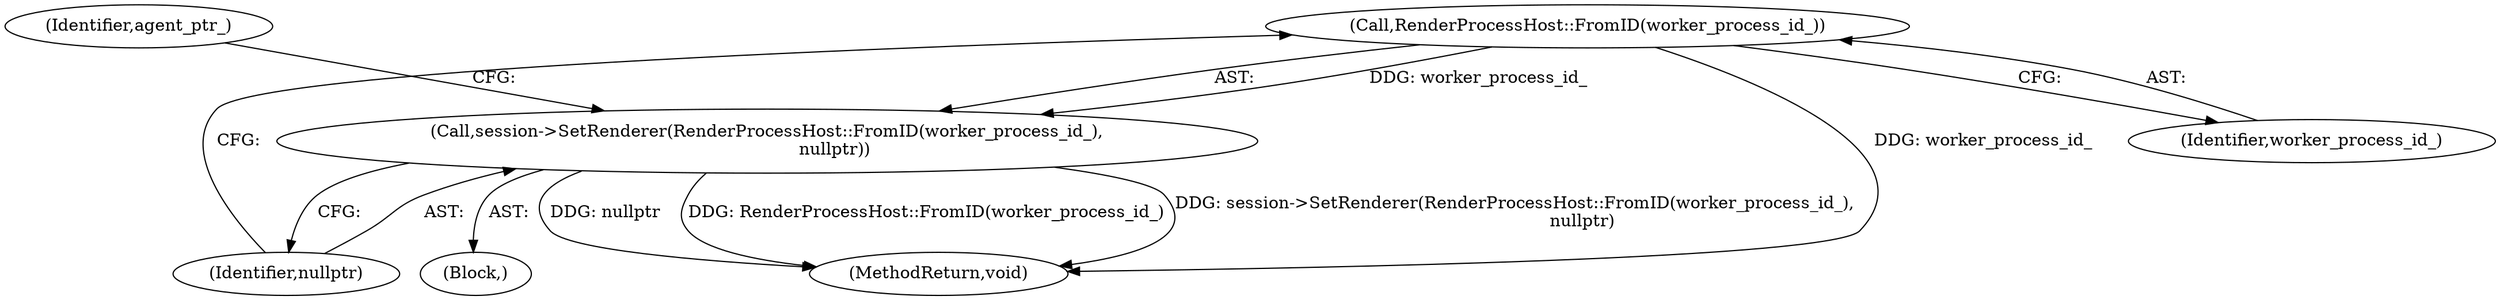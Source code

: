digraph "1_Chrome_3c8e4852477d5b1e2da877808c998dc57db9460f_42@del" {
"1000123" [label="(Call,RenderProcessHost::FromID(worker_process_id_))"];
"1000122" [label="(Call,session->SetRenderer(RenderProcessHost::FromID(worker_process_id_),\n                         nullptr))"];
"1000125" [label="(Identifier,nullptr)"];
"1000124" [label="(Identifier,worker_process_id_)"];
"1000107" [label="(Block,)"];
"1000122" [label="(Call,session->SetRenderer(RenderProcessHost::FromID(worker_process_id_),\n                         nullptr))"];
"1000123" [label="(Call,RenderProcessHost::FromID(worker_process_id_))"];
"1000127" [label="(Identifier,agent_ptr_)"];
"1000140" [label="(MethodReturn,void)"];
"1000123" -> "1000122"  [label="AST: "];
"1000123" -> "1000124"  [label="CFG: "];
"1000124" -> "1000123"  [label="AST: "];
"1000125" -> "1000123"  [label="CFG: "];
"1000123" -> "1000140"  [label="DDG: worker_process_id_"];
"1000123" -> "1000122"  [label="DDG: worker_process_id_"];
"1000122" -> "1000107"  [label="AST: "];
"1000122" -> "1000125"  [label="CFG: "];
"1000125" -> "1000122"  [label="AST: "];
"1000127" -> "1000122"  [label="CFG: "];
"1000122" -> "1000140"  [label="DDG: nullptr"];
"1000122" -> "1000140"  [label="DDG: RenderProcessHost::FromID(worker_process_id_)"];
"1000122" -> "1000140"  [label="DDG: session->SetRenderer(RenderProcessHost::FromID(worker_process_id_),\n                         nullptr)"];
}
